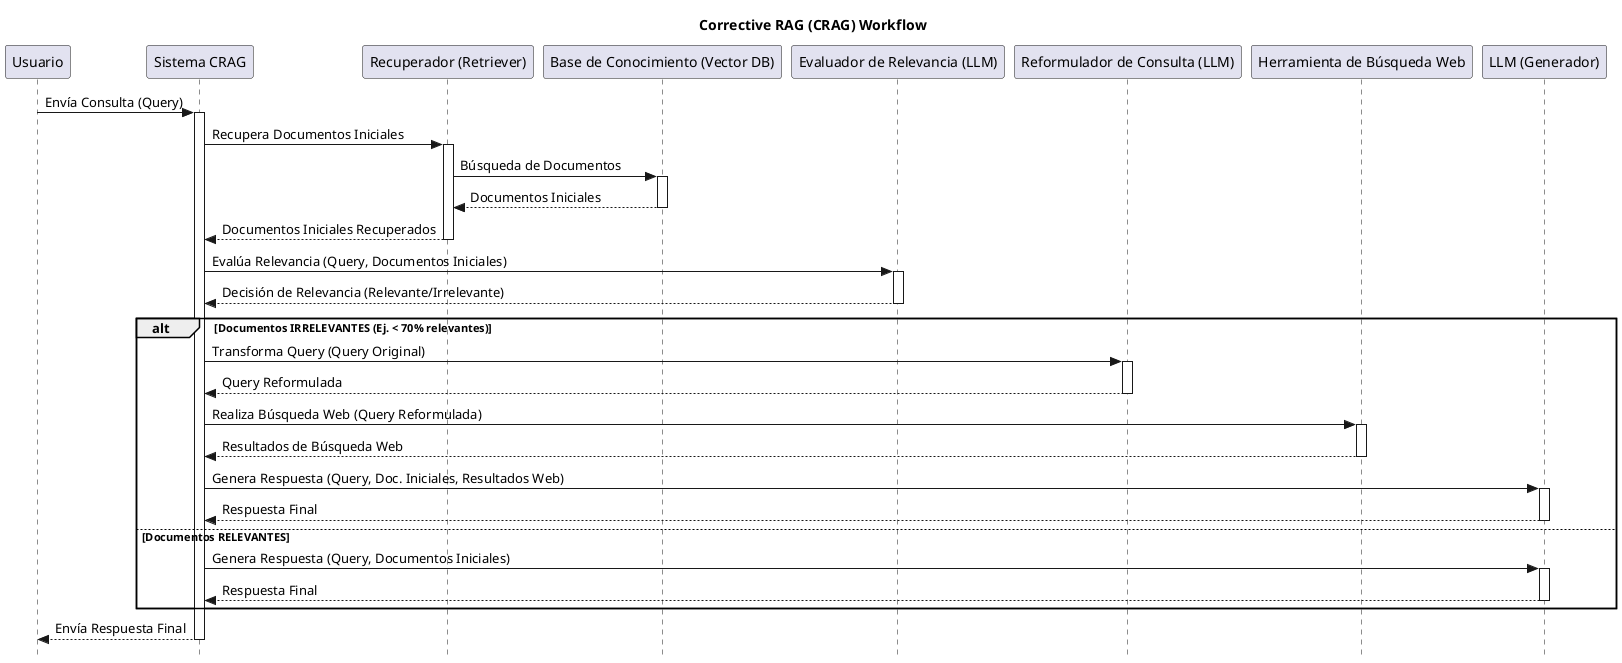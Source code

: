 @startuml
skinparam style strictuml

title Corrective RAG (CRAG) Workflow

participant "Usuario" as User
participant "Sistema CRAG" as CRAGSystem
participant "Recuperador (Retriever)" as Retriever
participant "Base de Conocimiento (Vector DB)" as VectorDB
participant "Evaluador de Relevancia (LLM)" as Evaluator
participant "Reformulador de Consulta (LLM)" as QueryRewriter
participant "Herramienta de Búsqueda Web" as WebSearchTool
participant "LLM (Generador)" as LLM

User -> CRAGSystem: Envía Consulta (Query)
activate CRAGSystem

CRAGSystem -> Retriever: Recupera Documentos Iniciales
activate Retriever
Retriever -> VectorDB: Búsqueda de Documentos
activate VectorDB
VectorDB --> Retriever: Documentos Iniciales
deactivate VectorDB
Retriever --> CRAGSystem: Documentos Iniciales Recuperados
deactivate Retriever

CRAGSystem -> Evaluator: Evalúa Relevancia (Query, Documentos Iniciales)
activate Evaluator
Evaluator --> CRAGSystem: Decisión de Relevancia (Relevante/Irrelevante)
deactivate Evaluator

alt Documentos IRRELEVANTES (Ej. < 70% relevantes)
    CRAGSystem -> QueryRewriter: Transforma Query (Query Original)
    activate QueryRewriter
    QueryRewriter --> CRAGSystem: Query Reformulada
    deactivate QueryRewriter

    CRAGSystem -> WebSearchTool: Realiza Búsqueda Web (Query Reformulada)
    activate WebSearchTool
    WebSearchTool --> CRAGSystem: Resultados de Búsqueda Web
    deactivate WebSearchTool

    CRAGSystem -> LLM: Genera Respuesta (Query, Doc. Iniciales, Resultados Web)
    activate LLM
    LLM --> CRAGSystem: Respuesta Final
    deactivate LLM
else Documentos RELEVANTES
    CRAGSystem -> LLM: Genera Respuesta (Query, Documentos Iniciales)
    activate LLM
    LLM --> CRAGSystem: Respuesta Final
    deactivate LLM
end

CRAGSystem --> User: Envía Respuesta Final
deactivate CRAGSystem

@enduml